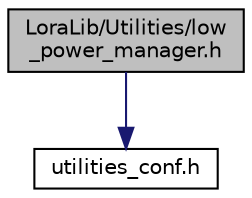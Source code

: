 digraph "LoraLib/Utilities/low_power_manager.h"
{
  edge [fontname="Helvetica",fontsize="10",labelfontname="Helvetica",labelfontsize="10"];
  node [fontname="Helvetica",fontsize="10",shape=record];
  Node0 [label="LoraLib/Utilities/low\l_power_manager.h",height=0.2,width=0.4,color="black", fillcolor="grey75", style="filled", fontcolor="black"];
  Node0 -> Node1 [color="midnightblue",fontsize="10",style="solid",fontname="Helvetica"];
  Node1 [label="utilities_conf.h",height=0.2,width=0.4,color="black", fillcolor="white", style="filled",URL="$utilities__conf_8h.html",tooltip="configuration for utilities "];
}
